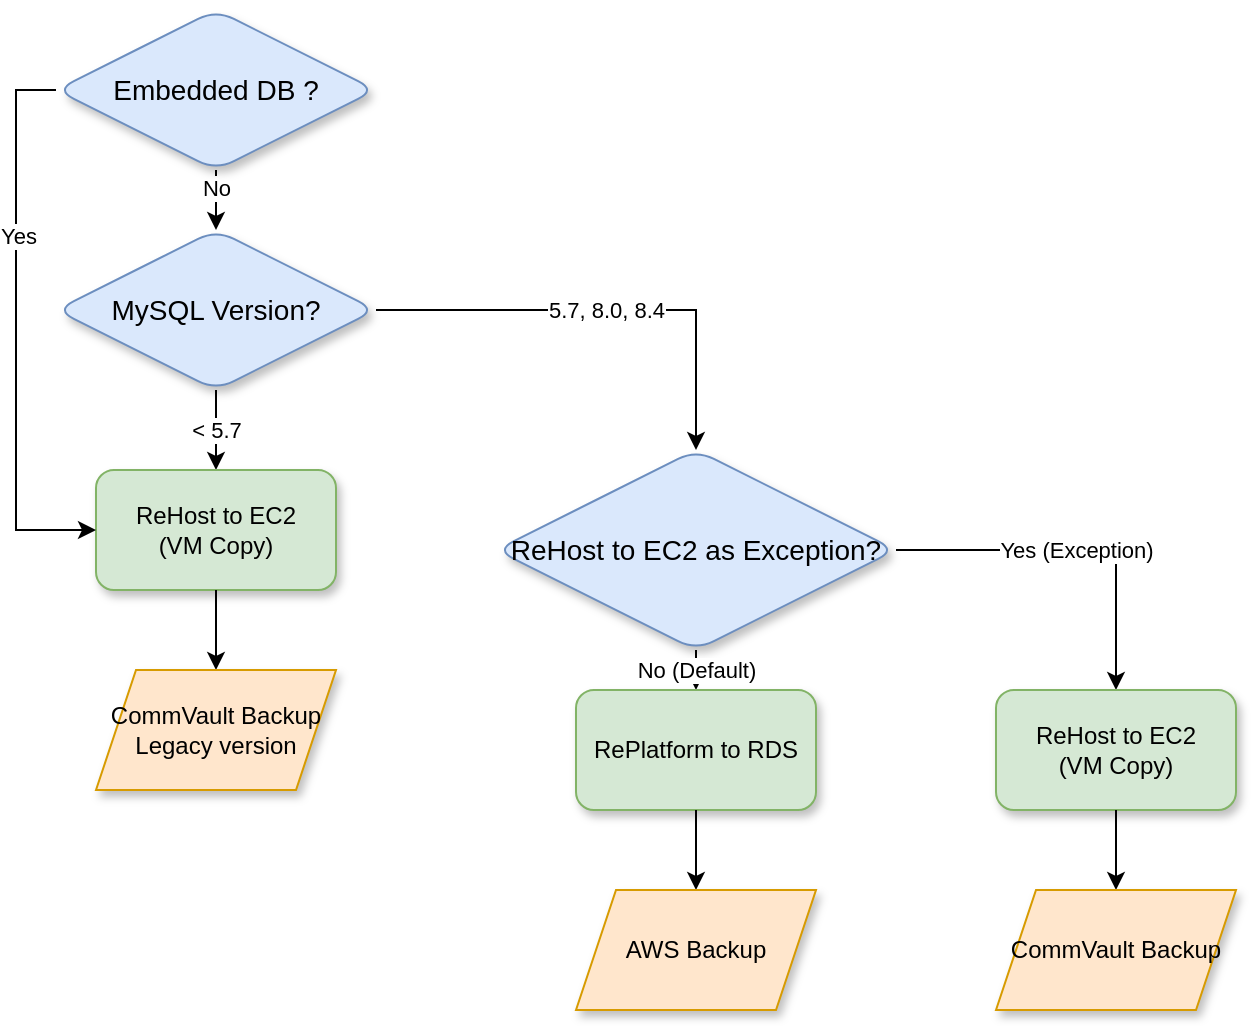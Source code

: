 <mxfile version="28.0.6">
  <diagram name="Page-1" id="Jo4s_xSjX232r70IKemJ">
    <mxGraphModel dx="976" dy="1690" grid="1" gridSize="10" guides="1" tooltips="1" connect="1" arrows="1" fold="1" page="1" pageScale="1" pageWidth="850" pageHeight="1100" math="0" shadow="0">
      <root>
        <mxCell id="0" />
        <mxCell id="1" parent="0" />
        <mxCell id="g5nJzX0wN5Kj-0BxlK2D-1" value="MySQL Version?" style="rhombus;whiteSpace=wrap;html=1;rounded=1;shadow=1;fontFamily=Helvetica;fontSize=14;fillColor=#dae8fc;strokeColor=#6c8ebf;" parent="1" vertex="1">
          <mxGeometry x="360" y="40" width="160" height="80" as="geometry" />
        </mxCell>
        <mxCell id="g5nJzX0wN5Kj-0BxlK2D-6" value="&amp;lt; 5.7" style="edgeStyle=orthogonalEdgeStyle;rounded=0;orthogonalLoop=1;jettySize=auto;html=1;exitX=0.5;exitY=1;exitDx=0;exitDy=0;entryX=0.5;entryY=0;entryDx=0;entryDy=0;" parent="1" source="g5nJzX0wN5Kj-0BxlK2D-1" target="g5nJzX0wN5Kj-0BxlK2D-7" edge="1">
          <mxGeometry relative="1" as="geometry">
            <mxPoint x="440" y="130" as="sourcePoint" />
          </mxGeometry>
        </mxCell>
        <mxCell id="g5nJzX0wN5Kj-0BxlK2D-7" value="ReHost to EC2&lt;div&gt;(VM Copy)&lt;/div&gt;" style="rounded=1;whiteSpace=wrap;html=1;shadow=1;fontFamily=Helvetica;fontSize=12;fillColor=#d5e8d4;strokeColor=#82b366;" parent="1" vertex="1">
          <mxGeometry x="380" y="160" width="120" height="60" as="geometry" />
        </mxCell>
        <mxCell id="g5nJzX0wN5Kj-0BxlK2D-8" value="" style="endArrow=classic;html=1;rounded=0;exitX=0.5;exitY=1;exitDx=0;exitDy=0;entryX=0.5;entryY=0;entryDx=0;entryDy=0;" parent="1" source="g5nJzX0wN5Kj-0BxlK2D-7" target="g5nJzX0wN5Kj-0BxlK2D-9" edge="1">
          <mxGeometry width="50" height="50" relative="1" as="geometry">
            <mxPoint x="440" y="230" as="sourcePoint" />
            <mxPoint x="440" y="260" as="targetPoint" />
          </mxGeometry>
        </mxCell>
        <mxCell id="g5nJzX0wN5Kj-0BxlK2D-9" value="CommVault Backup&lt;div&gt;Legacy version&lt;/div&gt;" style="shape=parallelogram;perimeter=parallelogramPerimeter;whiteSpace=wrap;html=1;fixedSize=1;shadow=1;fontFamily=Helvetica;fontSize=12;fillColor=#ffe6cc;strokeColor=#d79b00;" parent="1" vertex="1">
          <mxGeometry x="380" y="260" width="120" height="60" as="geometry" />
        </mxCell>
        <mxCell id="g5nJzX0wN5Kj-0BxlK2D-10" value="5.7, 8.0, 8.4" style="edgeStyle=orthogonalEdgeStyle;rounded=0;orthogonalLoop=1;jettySize=auto;html=1;exitX=1;exitY=0.5;exitDx=0;exitDy=0;entryX=0.5;entryY=0;entryDx=0;entryDy=0;" parent="1" source="g5nJzX0wN5Kj-0BxlK2D-1" target="g5nJzX0wN5Kj-0BxlK2D-11" edge="1">
          <mxGeometry relative="1" as="geometry" />
        </mxCell>
        <mxCell id="g5nJzX0wN5Kj-0BxlK2D-11" value="ReHost to EC2 as Exception?" style="rhombus;whiteSpace=wrap;html=1;rounded=1;shadow=1;fontFamily=Helvetica;fontSize=14;fillColor=#dae8fc;strokeColor=#6c8ebf;" parent="1" vertex="1">
          <mxGeometry x="580" y="150" width="200" height="100" as="geometry" />
        </mxCell>
        <mxCell id="g5nJzX0wN5Kj-0BxlK2D-12" value="Yes (Exception)" style="edgeStyle=orthogonalEdgeStyle;rounded=0;orthogonalLoop=1;jettySize=auto;html=1;exitX=1;exitY=0.5;exitDx=0;exitDy=0;entryX=0.5;entryY=0;entryDx=0;entryDy=0;" parent="1" source="g5nJzX0wN5Kj-0BxlK2D-11" target="g5nJzX0wN5Kj-0BxlK2D-13" edge="1">
          <mxGeometry relative="1" as="geometry" />
        </mxCell>
        <mxCell id="g5nJzX0wN5Kj-0BxlK2D-13" value="ReHost to EC2&lt;div&gt;(VM Copy)&lt;br&gt;&lt;/div&gt;" style="rounded=1;whiteSpace=wrap;html=1;shadow=1;fontFamily=Helvetica;fontSize=12;fillColor=#d5e8d4;strokeColor=#82b366;" parent="1" vertex="1">
          <mxGeometry x="830" y="270" width="120" height="60" as="geometry" />
        </mxCell>
        <mxCell id="g5nJzX0wN5Kj-0BxlK2D-14" value="" style="endArrow=classic;html=1;rounded=0;exitX=0.5;exitY=1;exitDx=0;exitDy=0;entryX=0.5;entryY=0;entryDx=0;entryDy=0;" parent="1" source="g5nJzX0wN5Kj-0BxlK2D-13" target="g5nJzX0wN5Kj-0BxlK2D-15" edge="1">
          <mxGeometry width="50" height="50" relative="1" as="geometry">
            <mxPoint x="930" y="380" as="sourcePoint" />
            <mxPoint x="890" y="360" as="targetPoint" />
          </mxGeometry>
        </mxCell>
        <mxCell id="g5nJzX0wN5Kj-0BxlK2D-15" value="CommVault Backup" style="shape=parallelogram;perimeter=parallelogramPerimeter;whiteSpace=wrap;html=1;fixedSize=1;shadow=1;fontFamily=Helvetica;fontSize=12;fillColor=#ffe6cc;strokeColor=#d79b00;" parent="1" vertex="1">
          <mxGeometry x="830" y="370" width="120" height="60" as="geometry" />
        </mxCell>
        <mxCell id="g5nJzX0wN5Kj-0BxlK2D-16" value="No (Default)" style="edgeStyle=orthogonalEdgeStyle;rounded=0;orthogonalLoop=1;jettySize=auto;html=1;exitX=0.5;exitY=1;exitDx=0;exitDy=0;" parent="1" source="g5nJzX0wN5Kj-0BxlK2D-11" edge="1">
          <mxGeometry relative="1" as="geometry">
            <mxPoint x="680" y="270" as="targetPoint" />
          </mxGeometry>
        </mxCell>
        <mxCell id="g5nJzX0wN5Kj-0BxlK2D-17" value="RePlatform to RDS" style="rounded=1;whiteSpace=wrap;html=1;shadow=1;fontFamily=Helvetica;fontSize=12;fillColor=#d5e8d4;strokeColor=#82b366;" parent="1" vertex="1">
          <mxGeometry x="620" y="270" width="120" height="60" as="geometry" />
        </mxCell>
        <mxCell id="g5nJzX0wN5Kj-0BxlK2D-18" value="" style="endArrow=classic;html=1;rounded=0;exitX=0.5;exitY=1;exitDx=0;exitDy=0;entryX=0.5;entryY=0;entryDx=0;entryDy=0;" parent="1" source="g5nJzX0wN5Kj-0BxlK2D-17" target="g5nJzX0wN5Kj-0BxlK2D-19" edge="1">
          <mxGeometry width="50" height="50" relative="1" as="geometry">
            <mxPoint x="720" y="380" as="sourcePoint" />
            <mxPoint x="680" y="360" as="targetPoint" />
          </mxGeometry>
        </mxCell>
        <mxCell id="g5nJzX0wN5Kj-0BxlK2D-19" value="AWS Backup" style="shape=parallelogram;perimeter=parallelogramPerimeter;whiteSpace=wrap;html=1;fixedSize=1;shadow=1;fontFamily=Helvetica;fontSize=12;fillColor=#ffe6cc;strokeColor=#d79b00;" parent="1" vertex="1">
          <mxGeometry x="620" y="370" width="120" height="60" as="geometry" />
        </mxCell>
        <mxCell id="-0zyI_Aj8YMlCxXe0rRl-5" value="" style="edgeStyle=orthogonalEdgeStyle;rounded=0;orthogonalLoop=1;jettySize=auto;html=1;" parent="1" source="-0zyI_Aj8YMlCxXe0rRl-1" target="g5nJzX0wN5Kj-0BxlK2D-1" edge="1">
          <mxGeometry relative="1" as="geometry" />
        </mxCell>
        <mxCell id="-0zyI_Aj8YMlCxXe0rRl-6" value="No" style="edgeLabel;html=1;align=center;verticalAlign=middle;resizable=0;points=[];" parent="-0zyI_Aj8YMlCxXe0rRl-5" vertex="1" connectable="0">
          <mxGeometry x="-0.64" relative="1" as="geometry">
            <mxPoint as="offset" />
          </mxGeometry>
        </mxCell>
        <mxCell id="-0zyI_Aj8YMlCxXe0rRl-7" style="edgeStyle=orthogonalEdgeStyle;rounded=0;orthogonalLoop=1;jettySize=auto;html=1;exitX=0;exitY=0.5;exitDx=0;exitDy=0;entryX=0;entryY=0.5;entryDx=0;entryDy=0;" parent="1" source="-0zyI_Aj8YMlCxXe0rRl-1" target="g5nJzX0wN5Kj-0BxlK2D-7" edge="1">
          <mxGeometry relative="1" as="geometry" />
        </mxCell>
        <mxCell id="-0zyI_Aj8YMlCxXe0rRl-8" value="Yes" style="edgeLabel;html=1;align=center;verticalAlign=middle;resizable=0;points=[];" parent="-0zyI_Aj8YMlCxXe0rRl-7" vertex="1" connectable="0">
          <mxGeometry x="-0.336" y="1" relative="1" as="geometry">
            <mxPoint as="offset" />
          </mxGeometry>
        </mxCell>
        <mxCell id="-0zyI_Aj8YMlCxXe0rRl-1" value="Embedded DB ?" style="rhombus;whiteSpace=wrap;html=1;fontSize=14;fillColor=#dae8fc;strokeColor=#6c8ebf;rounded=1;shadow=1;" parent="1" vertex="1">
          <mxGeometry x="360" y="-70" width="160" height="80" as="geometry" />
        </mxCell>
      </root>
    </mxGraphModel>
  </diagram>
</mxfile>
